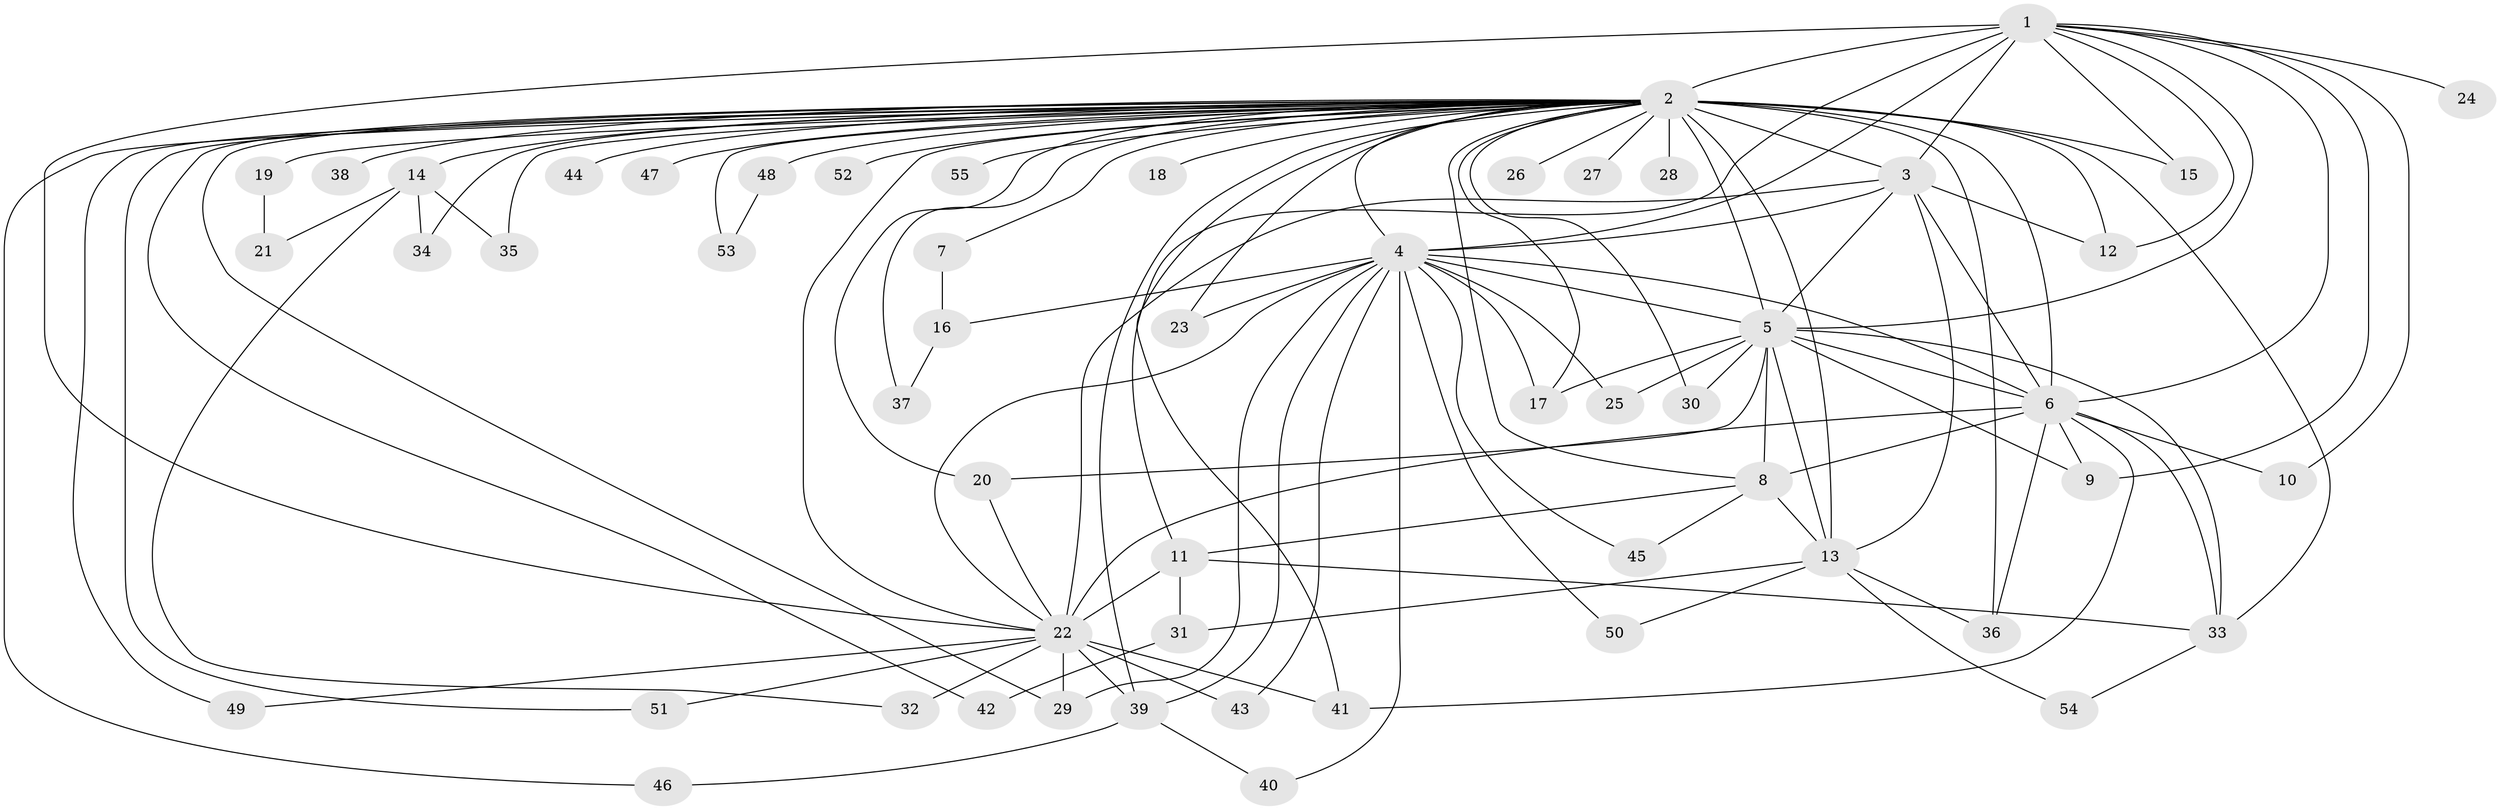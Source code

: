 // original degree distribution, {18: 0.009174311926605505, 24: 0.009174311926605505, 25: 0.009174311926605505, 23: 0.009174311926605505, 20: 0.027522935779816515, 34: 0.009174311926605505, 17: 0.009174311926605505, 22: 0.009174311926605505, 2: 0.5779816513761468, 3: 0.2018348623853211, 7: 0.009174311926605505, 5: 0.03669724770642202, 8: 0.009174311926605505, 6: 0.01834862385321101, 4: 0.05504587155963303}
// Generated by graph-tools (version 1.1) at 2025/34/03/09/25 02:34:38]
// undirected, 55 vertices, 116 edges
graph export_dot {
graph [start="1"]
  node [color=gray90,style=filled];
  1;
  2;
  3;
  4;
  5;
  6;
  7;
  8;
  9;
  10;
  11;
  12;
  13;
  14;
  15;
  16;
  17;
  18;
  19;
  20;
  21;
  22;
  23;
  24;
  25;
  26;
  27;
  28;
  29;
  30;
  31;
  32;
  33;
  34;
  35;
  36;
  37;
  38;
  39;
  40;
  41;
  42;
  43;
  44;
  45;
  46;
  47;
  48;
  49;
  50;
  51;
  52;
  53;
  54;
  55;
  1 -- 2 [weight=5.0];
  1 -- 3 [weight=1.0];
  1 -- 4 [weight=1.0];
  1 -- 5 [weight=3.0];
  1 -- 6 [weight=1.0];
  1 -- 9 [weight=1.0];
  1 -- 10 [weight=1.0];
  1 -- 11 [weight=1.0];
  1 -- 12 [weight=1.0];
  1 -- 15 [weight=1.0];
  1 -- 22 [weight=1.0];
  1 -- 24 [weight=1.0];
  2 -- 3 [weight=5.0];
  2 -- 4 [weight=5.0];
  2 -- 5 [weight=23.0];
  2 -- 6 [weight=6.0];
  2 -- 7 [weight=1.0];
  2 -- 8 [weight=2.0];
  2 -- 12 [weight=1.0];
  2 -- 13 [weight=1.0];
  2 -- 14 [weight=2.0];
  2 -- 15 [weight=1.0];
  2 -- 17 [weight=1.0];
  2 -- 18 [weight=1.0];
  2 -- 19 [weight=2.0];
  2 -- 20 [weight=1.0];
  2 -- 22 [weight=3.0];
  2 -- 23 [weight=1.0];
  2 -- 26 [weight=2.0];
  2 -- 27 [weight=2.0];
  2 -- 28 [weight=2.0];
  2 -- 29 [weight=1.0];
  2 -- 30 [weight=2.0];
  2 -- 33 [weight=1.0];
  2 -- 34 [weight=1.0];
  2 -- 35 [weight=1.0];
  2 -- 36 [weight=2.0];
  2 -- 37 [weight=1.0];
  2 -- 38 [weight=1.0];
  2 -- 39 [weight=1.0];
  2 -- 41 [weight=2.0];
  2 -- 42 [weight=1.0];
  2 -- 44 [weight=2.0];
  2 -- 46 [weight=1.0];
  2 -- 47 [weight=2.0];
  2 -- 48 [weight=1.0];
  2 -- 49 [weight=1.0];
  2 -- 51 [weight=1.0];
  2 -- 52 [weight=2.0];
  2 -- 53 [weight=1.0];
  2 -- 55 [weight=1.0];
  3 -- 4 [weight=1.0];
  3 -- 5 [weight=2.0];
  3 -- 6 [weight=2.0];
  3 -- 12 [weight=1.0];
  3 -- 13 [weight=1.0];
  3 -- 22 [weight=12.0];
  4 -- 5 [weight=3.0];
  4 -- 6 [weight=1.0];
  4 -- 16 [weight=1.0];
  4 -- 17 [weight=1.0];
  4 -- 22 [weight=1.0];
  4 -- 23 [weight=1.0];
  4 -- 25 [weight=2.0];
  4 -- 29 [weight=1.0];
  4 -- 39 [weight=1.0];
  4 -- 40 [weight=1.0];
  4 -- 43 [weight=1.0];
  4 -- 45 [weight=1.0];
  4 -- 50 [weight=1.0];
  5 -- 6 [weight=3.0];
  5 -- 8 [weight=2.0];
  5 -- 9 [weight=1.0];
  5 -- 13 [weight=2.0];
  5 -- 17 [weight=1.0];
  5 -- 20 [weight=1.0];
  5 -- 25 [weight=2.0];
  5 -- 30 [weight=2.0];
  5 -- 33 [weight=2.0];
  6 -- 8 [weight=1.0];
  6 -- 9 [weight=1.0];
  6 -- 10 [weight=1.0];
  6 -- 22 [weight=1.0];
  6 -- 33 [weight=1.0];
  6 -- 36 [weight=1.0];
  6 -- 41 [weight=1.0];
  7 -- 16 [weight=1.0];
  8 -- 11 [weight=1.0];
  8 -- 13 [weight=1.0];
  8 -- 45 [weight=1.0];
  11 -- 22 [weight=1.0];
  11 -- 31 [weight=1.0];
  11 -- 33 [weight=1.0];
  13 -- 31 [weight=1.0];
  13 -- 36 [weight=1.0];
  13 -- 50 [weight=1.0];
  13 -- 54 [weight=1.0];
  14 -- 21 [weight=1.0];
  14 -- 32 [weight=1.0];
  14 -- 34 [weight=1.0];
  14 -- 35 [weight=1.0];
  16 -- 37 [weight=1.0];
  19 -- 21 [weight=1.0];
  20 -- 22 [weight=2.0];
  22 -- 29 [weight=3.0];
  22 -- 32 [weight=2.0];
  22 -- 39 [weight=1.0];
  22 -- 41 [weight=1.0];
  22 -- 43 [weight=1.0];
  22 -- 49 [weight=1.0];
  22 -- 51 [weight=1.0];
  31 -- 42 [weight=1.0];
  33 -- 54 [weight=1.0];
  39 -- 40 [weight=1.0];
  39 -- 46 [weight=1.0];
  48 -- 53 [weight=1.0];
}
